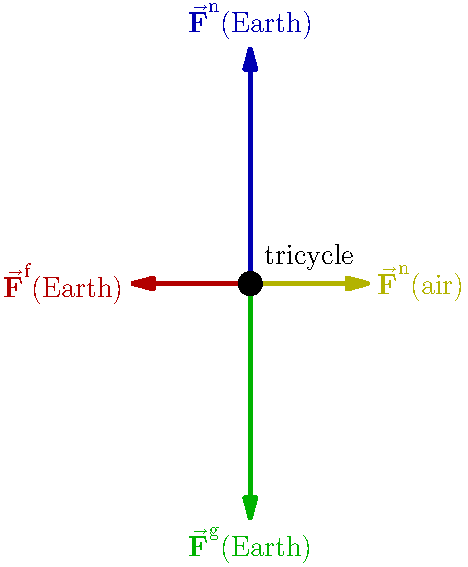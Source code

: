 texpreamble("\usepackage{amsmath}");
pen def_p = linewidth(2)+fontsize(14);
defaultpen(def_p);
size(0,10cm);
void force(string interaction, string dealer, pair direction, pen color=black) {
	draw((0,0)--direction, color,Arrow(10));
	label(Label("$\vec{\boldsymbol{\mathbf{F}}}^{\text{"+interaction+"}}(\text{"+dealer+"})$",EndPoint), (0,0)--direction, color);
}

label("tricycle",(0,0),2*NE);
force("g", "Earth", 3*S, 0.7*green);
force("n", "Earth", 3*N, 0.7*blue);
force("f", "Earth", 1.5*W, 0.7*red);
force("n", "air", 1.5*E, 0.7*yellow);
dot((0,0));
